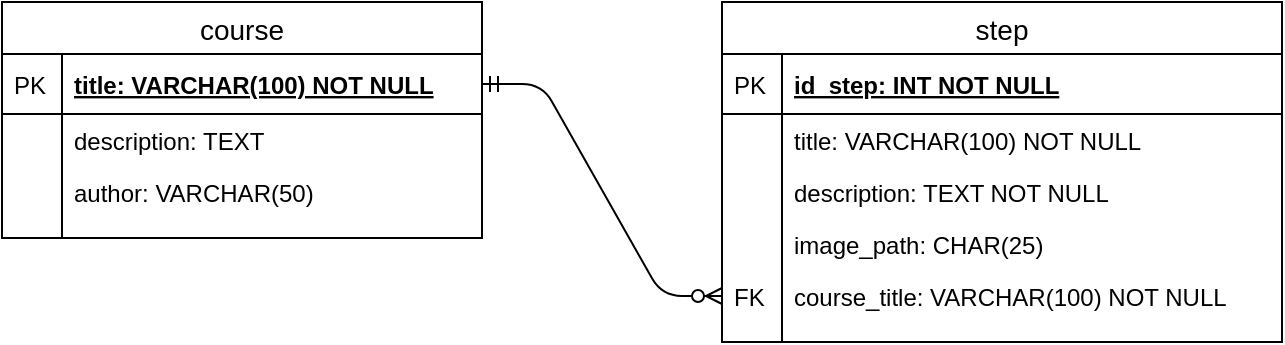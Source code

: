 <mxfile version="13.0.3" type="device"><diagram id="7PkMNcAabF-W-cBZ3c-n" name="Page-1"><mxGraphModel dx="1178" dy="675" grid="1" gridSize="10" guides="1" tooltips="1" connect="1" arrows="1" fold="1" page="1" pageScale="1" pageWidth="827" pageHeight="1169" math="0" shadow="0"><root><mxCell id="0"/><mxCell id="1" parent="0"/><mxCell id="LYNjnh2oG2lFwOSc1wlv-1" value="course" style="swimlane;fontStyle=0;childLayout=stackLayout;horizontal=1;startSize=26;horizontalStack=0;resizeParent=1;resizeParentMax=0;resizeLast=0;collapsible=1;marginBottom=0;align=center;fontSize=14;" vertex="1" parent="1"><mxGeometry x="40" y="40" width="240" height="118" as="geometry"/></mxCell><mxCell id="LYNjnh2oG2lFwOSc1wlv-2" value="title: VARCHAR(100) NOT NULL" style="shape=partialRectangle;top=0;left=0;right=0;bottom=1;align=left;verticalAlign=middle;fillColor=none;spacingLeft=34;spacingRight=4;overflow=hidden;rotatable=0;points=[[0,0.5],[1,0.5]];portConstraint=eastwest;dropTarget=0;fontStyle=5;fontSize=12;" vertex="1" parent="LYNjnh2oG2lFwOSc1wlv-1"><mxGeometry y="26" width="240" height="30" as="geometry"/></mxCell><mxCell id="LYNjnh2oG2lFwOSc1wlv-3" value="PK" style="shape=partialRectangle;top=0;left=0;bottom=0;fillColor=none;align=left;verticalAlign=middle;spacingLeft=4;spacingRight=4;overflow=hidden;rotatable=0;points=[];portConstraint=eastwest;part=1;fontSize=12;" vertex="1" connectable="0" parent="LYNjnh2oG2lFwOSc1wlv-2"><mxGeometry width="30" height="30" as="geometry"/></mxCell><mxCell id="LYNjnh2oG2lFwOSc1wlv-4" value="description: TEXT" style="shape=partialRectangle;top=0;left=0;right=0;bottom=0;align=left;verticalAlign=top;fillColor=none;spacingLeft=34;spacingRight=4;overflow=hidden;rotatable=0;points=[[0,0.5],[1,0.5]];portConstraint=eastwest;dropTarget=0;fontSize=12;" vertex="1" parent="LYNjnh2oG2lFwOSc1wlv-1"><mxGeometry y="56" width="240" height="26" as="geometry"/></mxCell><mxCell id="LYNjnh2oG2lFwOSc1wlv-5" value="" style="shape=partialRectangle;top=0;left=0;bottom=0;fillColor=none;align=left;verticalAlign=top;spacingLeft=4;spacingRight=4;overflow=hidden;rotatable=0;points=[];portConstraint=eastwest;part=1;fontSize=12;" vertex="1" connectable="0" parent="LYNjnh2oG2lFwOSc1wlv-4"><mxGeometry width="30" height="26" as="geometry"/></mxCell><mxCell id="LYNjnh2oG2lFwOSc1wlv-6" value="author: VARCHAR(50)" style="shape=partialRectangle;top=0;left=0;right=0;bottom=0;align=left;verticalAlign=top;fillColor=none;spacingLeft=34;spacingRight=4;overflow=hidden;rotatable=0;points=[[0,0.5],[1,0.5]];portConstraint=eastwest;dropTarget=0;fontSize=12;" vertex="1" parent="LYNjnh2oG2lFwOSc1wlv-1"><mxGeometry y="82" width="240" height="26" as="geometry"/></mxCell><mxCell id="LYNjnh2oG2lFwOSc1wlv-7" value="" style="shape=partialRectangle;top=0;left=0;bottom=0;fillColor=none;align=left;verticalAlign=top;spacingLeft=4;spacingRight=4;overflow=hidden;rotatable=0;points=[];portConstraint=eastwest;part=1;fontSize=12;" vertex="1" connectable="0" parent="LYNjnh2oG2lFwOSc1wlv-6"><mxGeometry width="30" height="26" as="geometry"/></mxCell><mxCell id="LYNjnh2oG2lFwOSc1wlv-10" value="" style="shape=partialRectangle;top=0;left=0;right=0;bottom=0;align=left;verticalAlign=top;fillColor=none;spacingLeft=34;spacingRight=4;overflow=hidden;rotatable=0;points=[[0,0.5],[1,0.5]];portConstraint=eastwest;dropTarget=0;fontSize=12;" vertex="1" parent="LYNjnh2oG2lFwOSc1wlv-1"><mxGeometry y="108" width="240" height="10" as="geometry"/></mxCell><mxCell id="LYNjnh2oG2lFwOSc1wlv-11" value="" style="shape=partialRectangle;top=0;left=0;bottom=0;fillColor=none;align=left;verticalAlign=top;spacingLeft=4;spacingRight=4;overflow=hidden;rotatable=0;points=[];portConstraint=eastwest;part=1;fontSize=12;" vertex="1" connectable="0" parent="LYNjnh2oG2lFwOSc1wlv-10"><mxGeometry width="30" height="10" as="geometry"/></mxCell><mxCell id="LYNjnh2oG2lFwOSc1wlv-12" value="step" style="swimlane;fontStyle=0;childLayout=stackLayout;horizontal=1;startSize=26;horizontalStack=0;resizeParent=1;resizeParentMax=0;resizeLast=0;collapsible=1;marginBottom=0;align=center;fontSize=14;" vertex="1" parent="1"><mxGeometry x="400" y="40" width="280" height="170" as="geometry"/></mxCell><mxCell id="LYNjnh2oG2lFwOSc1wlv-13" value="id_step: INT NOT NULL" style="shape=partialRectangle;top=0;left=0;right=0;bottom=1;align=left;verticalAlign=middle;fillColor=none;spacingLeft=34;spacingRight=4;overflow=hidden;rotatable=0;points=[[0,0.5],[1,0.5]];portConstraint=eastwest;dropTarget=0;fontStyle=5;fontSize=12;" vertex="1" parent="LYNjnh2oG2lFwOSc1wlv-12"><mxGeometry y="26" width="280" height="30" as="geometry"/></mxCell><mxCell id="LYNjnh2oG2lFwOSc1wlv-14" value="PK" style="shape=partialRectangle;top=0;left=0;bottom=0;fillColor=none;align=left;verticalAlign=middle;spacingLeft=4;spacingRight=4;overflow=hidden;rotatable=0;points=[];portConstraint=eastwest;part=1;fontSize=12;" vertex="1" connectable="0" parent="LYNjnh2oG2lFwOSc1wlv-13"><mxGeometry width="30" height="30" as="geometry"/></mxCell><mxCell id="LYNjnh2oG2lFwOSc1wlv-21" value="title: VARCHAR(100) NOT NULL" style="shape=partialRectangle;top=0;left=0;right=0;bottom=0;align=left;verticalAlign=top;fillColor=none;spacingLeft=34;spacingRight=4;overflow=hidden;rotatable=0;points=[[0,0.5],[1,0.5]];portConstraint=eastwest;dropTarget=0;fontSize=12;" vertex="1" parent="LYNjnh2oG2lFwOSc1wlv-12"><mxGeometry y="56" width="280" height="26" as="geometry"/></mxCell><mxCell id="LYNjnh2oG2lFwOSc1wlv-22" value="" style="shape=partialRectangle;top=0;left=0;bottom=0;fillColor=none;align=left;verticalAlign=top;spacingLeft=4;spacingRight=4;overflow=hidden;rotatable=0;points=[];portConstraint=eastwest;part=1;fontSize=12;" vertex="1" connectable="0" parent="LYNjnh2oG2lFwOSc1wlv-21"><mxGeometry width="30" height="26" as="geometry"/></mxCell><mxCell id="LYNjnh2oG2lFwOSc1wlv-15" value="description: TEXT NOT NULL" style="shape=partialRectangle;top=0;left=0;right=0;bottom=0;align=left;verticalAlign=top;fillColor=none;spacingLeft=34;spacingRight=4;overflow=hidden;rotatable=0;points=[[0,0.5],[1,0.5]];portConstraint=eastwest;dropTarget=0;fontSize=12;" vertex="1" parent="LYNjnh2oG2lFwOSc1wlv-12"><mxGeometry y="82" width="280" height="26" as="geometry"/></mxCell><mxCell id="LYNjnh2oG2lFwOSc1wlv-16" value="" style="shape=partialRectangle;top=0;left=0;bottom=0;fillColor=none;align=left;verticalAlign=top;spacingLeft=4;spacingRight=4;overflow=hidden;rotatable=0;points=[];portConstraint=eastwest;part=1;fontSize=12;" vertex="1" connectable="0" parent="LYNjnh2oG2lFwOSc1wlv-15"><mxGeometry width="30" height="26" as="geometry"/></mxCell><mxCell id="LYNjnh2oG2lFwOSc1wlv-17" value="image_path: CHAR(25)" style="shape=partialRectangle;top=0;left=0;right=0;bottom=0;align=left;verticalAlign=top;fillColor=none;spacingLeft=34;spacingRight=4;overflow=hidden;rotatable=0;points=[[0,0.5],[1,0.5]];portConstraint=eastwest;dropTarget=0;fontSize=12;" vertex="1" parent="LYNjnh2oG2lFwOSc1wlv-12"><mxGeometry y="108" width="280" height="26" as="geometry"/></mxCell><mxCell id="LYNjnh2oG2lFwOSc1wlv-18" value="" style="shape=partialRectangle;top=0;left=0;bottom=0;fillColor=none;align=left;verticalAlign=top;spacingLeft=4;spacingRight=4;overflow=hidden;rotatable=0;points=[];portConstraint=eastwest;part=1;fontSize=12;" vertex="1" connectable="0" parent="LYNjnh2oG2lFwOSc1wlv-17"><mxGeometry width="30" height="26" as="geometry"/></mxCell><mxCell id="LYNjnh2oG2lFwOSc1wlv-23" value="course_title: VARCHAR(100) NOT NULL" style="shape=partialRectangle;top=0;left=0;right=0;bottom=0;align=left;verticalAlign=top;fillColor=none;spacingLeft=34;spacingRight=4;overflow=hidden;rotatable=0;points=[[0,0.5],[1,0.5]];portConstraint=eastwest;dropTarget=0;fontSize=12;" vertex="1" parent="LYNjnh2oG2lFwOSc1wlv-12"><mxGeometry y="134" width="280" height="26" as="geometry"/></mxCell><mxCell id="LYNjnh2oG2lFwOSc1wlv-24" value="FK" style="shape=partialRectangle;top=0;left=0;bottom=0;fillColor=none;align=left;verticalAlign=top;spacingLeft=4;spacingRight=4;overflow=hidden;rotatable=0;points=[];portConstraint=eastwest;part=1;fontSize=12;" vertex="1" connectable="0" parent="LYNjnh2oG2lFwOSc1wlv-23"><mxGeometry width="30" height="26" as="geometry"/></mxCell><mxCell id="LYNjnh2oG2lFwOSc1wlv-19" value="" style="shape=partialRectangle;top=0;left=0;right=0;bottom=0;align=left;verticalAlign=top;fillColor=none;spacingLeft=34;spacingRight=4;overflow=hidden;rotatable=0;points=[[0,0.5],[1,0.5]];portConstraint=eastwest;dropTarget=0;fontSize=12;" vertex="1" parent="LYNjnh2oG2lFwOSc1wlv-12"><mxGeometry y="160" width="280" height="10" as="geometry"/></mxCell><mxCell id="LYNjnh2oG2lFwOSc1wlv-20" value="" style="shape=partialRectangle;top=0;left=0;bottom=0;fillColor=none;align=left;verticalAlign=top;spacingLeft=4;spacingRight=4;overflow=hidden;rotatable=0;points=[];portConstraint=eastwest;part=1;fontSize=12;" vertex="1" connectable="0" parent="LYNjnh2oG2lFwOSc1wlv-19"><mxGeometry width="30" height="10" as="geometry"/></mxCell><mxCell id="LYNjnh2oG2lFwOSc1wlv-25" value="" style="edgeStyle=entityRelationEdgeStyle;fontSize=12;html=1;endArrow=ERzeroToMany;startArrow=ERmandOne;" edge="1" parent="1" source="LYNjnh2oG2lFwOSc1wlv-2" target="LYNjnh2oG2lFwOSc1wlv-23"><mxGeometry width="100" height="100" relative="1" as="geometry"><mxPoint x="280" y="320" as="sourcePoint"/><mxPoint x="380" y="220" as="targetPoint"/></mxGeometry></mxCell></root></mxGraphModel></diagram></mxfile>